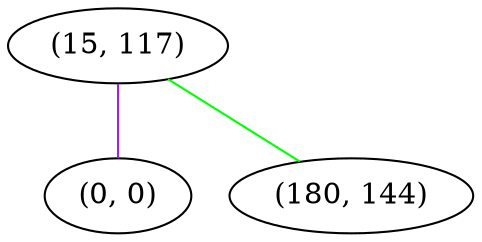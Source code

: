graph "" {
"(15, 117)";
"(0, 0)";
"(180, 144)";
"(15, 117)" -- "(0, 0)"  [color=purple, key=0, weight=4];
"(15, 117)" -- "(180, 144)"  [color=green, key=0, weight=2];
}
